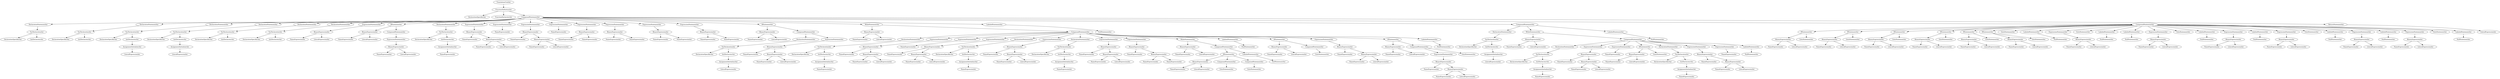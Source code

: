 digraph G {node_188 [label="TranslationUnitAst"];
node_189 [label="FunctionDefinitionAst"];
node_190 [label="DeclarationSpecifierAst"];
node_189 -> node_190;
node_191 [label="FunctionDeclaratorAst"];
node_189 -> node_191;
node_192 [label="CompoundStatementAst"];
node_193 [label="DeclarationStatementAst"];
node_194 [label="VarDeclarationAst"];
node_195 [label="DeclarationSpecifierAst"];
node_194 -> node_195;
node_196 [label="InitDeclaratorAst"];
node_194 -> node_196;
node_193 -> node_194;
node_192 -> node_193;
node_197 [label="DeclarationStatementAst"];
node_198 [label="VarDeclarationAst"];
node_199 [label="DeclarationSpecifierAst"];
node_198 -> node_199;
node_200 [label="InitDeclaratorAst"];
node_198 -> node_200;
node_197 -> node_198;
node_192 -> node_197;
node_201 [label="DeclarationStatementAst"];
node_202 [label="VarDeclarationAst"];
node_203 [label="DeclarationSpecifierAst"];
node_202 -> node_203;
node_204 [label="InitDeclaratorAst"];
node_205 [label="AssignmentInitializerAst"];
node_206 [label="LiteralExpressionAst"];
node_205 -> node_206;
node_204 -> node_205;
node_202 -> node_204;
node_201 -> node_202;
node_192 -> node_201;
node_207 [label="DeclarationStatementAst"];
node_208 [label="VarDeclarationAst"];
node_209 [label="DeclarationSpecifierAst"];
node_208 -> node_209;
node_210 [label="InitDeclaratorAst"];
node_211 [label="AssignmentInitializerAst"];
node_212 [label="LiteralExpressionAst"];
node_211 -> node_212;
node_210 -> node_211;
node_208 -> node_210;
node_207 -> node_208;
node_192 -> node_207;
node_213 [label="DeclarationStatementAst"];
node_214 [label="VarDeclarationAst"];
node_215 [label="DeclarationSpecifierAst"];
node_214 -> node_215;
node_216 [label="InitDeclaratorAst"];
node_214 -> node_216;
node_213 -> node_214;
node_192 -> node_213;
node_217 [label="DeclarationStatementAst"];
node_218 [label="VarDeclarationAst"];
node_219 [label="DeclarationSpecifierAst"];
node_218 -> node_219;
node_220 [label="InitDeclaratorAst"];
node_218 -> node_220;
node_217 -> node_218;
node_192 -> node_217;
node_221 [label="ExpressionStatementAst"];
node_222 [label="BinaryExpressionAst"];
node_223 [label="NameExpressionAst"];
node_222 -> node_223;
node_224 [label="LiteralExpressionAst"];
node_222 -> node_224;
node_221 -> node_222;
node_192 -> node_221;
node_225 [label="IfStatementAst"];
node_226 [label="BinaryExpressionAst"];
node_227 [label="NameExpressionAst"];
node_226 -> node_227;
node_228 [label="LiteralExpressionAst"];
node_226 -> node_228;
node_225 -> node_226;
node_229 [label="CompoundStatementAst"];
node_230 [label="ExpressionStatementAst"];
node_231 [label="BinaryExpressionAst"];
node_232 [label="NameExpressionAst"];
node_231 -> node_232;
node_233 [label="LiteralExpressionAst"];
node_231 -> node_233;
node_230 -> node_231;
node_229 -> node_230;
node_225 -> node_229;
node_192 -> node_225;
node_234 [label="DeclarationStatementAst"];
node_235 [label="VarDeclarationAst"];
node_236 [label="DeclarationSpecifierAst"];
node_235 -> node_236;
node_237 [label="InitDeclaratorAst"];
node_238 [label="AssignmentInitializerAst"];
node_239 [label="NameExpressionAst"];
node_238 -> node_239;
node_237 -> node_238;
node_235 -> node_237;
node_234 -> node_235;
node_192 -> node_234;
node_240 [label="ExpressionStatementAst"];
node_241 [label="BinaryExpressionAst"];
node_242 [label="NameExpressionAst"];
node_241 -> node_242;
node_243 [label="BinaryExpressionAst"];
node_244 [label="NameExpressionAst"];
node_243 -> node_244;
node_245 [label="LiteralExpressionAst"];
node_243 -> node_245;
node_241 -> node_243;
node_240 -> node_241;
node_192 -> node_240;
node_246 [label="ExpressionStatementAst"];
node_247 [label="NameExpressionAst"];
node_246 -> node_247;
node_192 -> node_246;
node_248 [label="ExpressionStatementAst"];
node_249 [label="BinaryExpressionAst"];
node_250 [label="NameExpressionAst"];
node_249 -> node_250;
node_251 [label="BinaryExpressionAst"];
node_252 [label="NameExpressionAst"];
node_251 -> node_252;
node_253 [label="LiteralExpressionAst"];
node_251 -> node_253;
node_249 -> node_251;
node_248 -> node_249;
node_192 -> node_248;
node_254 [label="ExpressionStatementAst"];
node_255 [label="NameExpressionAst"];
node_254 -> node_255;
node_192 -> node_254;
node_256 [label="ExpressionStatementAst"];
node_257 [label="BinaryExpressionAst"];
node_258 [label="NameExpressionAst"];
node_257 -> node_258;
node_259 [label="NameExpressionAst"];
node_257 -> node_259;
node_256 -> node_257;
node_192 -> node_256;
node_260 [label="ExpressionStatementAst"];
node_261 [label="BinaryExpressionAst"];
node_262 [label="NameExpressionAst"];
node_261 -> node_262;
node_263 [label="NameExpressionAst"];
node_261 -> node_263;
node_260 -> node_261;
node_192 -> node_260;
node_264 [label="ExpressionStatementAst"];
node_265 [label="BinaryExpressionAst"];
node_266 [label="NameExpressionAst"];
node_265 -> node_266;
node_267 [label="NameExpressionAst"];
node_265 -> node_267;
node_264 -> node_265;
node_192 -> node_264;
node_268 [label="ExpressionStatementAst"];
node_269 [label="BinaryExpressionAst"];
node_270 [label="NameExpressionAst"];
node_269 -> node_270;
node_271 [label="NameExpressionAst"];
node_269 -> node_271;
node_268 -> node_269;
node_192 -> node_268;
node_272 [label="IfStatementAst"];
node_273 [label="BinaryExpressionAst"];
node_274 [label="NameExpressionAst"];
node_273 -> node_274;
node_275 [label="LiteralExpressionAst"];
node_273 -> node_275;
node_272 -> node_273;
node_276 [label="CompoundStatementAst"];
node_277 [label="DeclarationStatementAst"];
node_278 [label="VarDeclarationAst"];
node_279 [label="DeclarationSpecifierAst"];
node_278 -> node_279;
node_280 [label="InitDeclaratorAst"];
node_281 [label="AssignmentInitializerAst"];
node_282 [label="LiteralExpressionAst"];
node_281 -> node_282;
node_280 -> node_281;
node_278 -> node_280;
node_277 -> node_278;
node_276 -> node_277;
node_283 [label="ExpressionStatementAst"];
node_284 [label="BinaryExpressionAst"];
node_285 [label="NameExpressionAst"];
node_284 -> node_285;
node_286 [label="BinaryExpressionAst"];
node_287 [label="NameExpressionAst"];
node_286 -> node_287;
node_288 [label="LiteralExpressionAst"];
node_286 -> node_288;
node_284 -> node_286;
node_283 -> node_284;
node_276 -> node_283;
node_272 -> node_276;
node_192 -> node_272;
node_289 [label="WhileStatementAst"];
node_290 [label="BinaryExpressionAst"];
node_291 [label="NameExpressionAst"];
node_290 -> node_291;
node_292 [label="LiteralExpressionAst"];
node_290 -> node_292;
node_289 -> node_290;
node_293 [label="CompoundStatementAst"];
node_294 [label="DeclarationStatementAst"];
node_295 [label="VarDeclarationAst"];
node_296 [label="DeclarationSpecifierAst"];
node_295 -> node_296;
node_297 [label="InitDeclaratorAst"];
node_298 [label="AssignmentInitializerAst"];
node_299 [label="NameExpressionAst"];
node_298 -> node_299;
node_297 -> node_298;
node_295 -> node_297;
node_294 -> node_295;
node_293 -> node_294;
node_300 [label="ExpressionStatementAst"];
node_301 [label="BinaryExpressionAst"];
node_302 [label="NameExpressionAst"];
node_301 -> node_302;
node_303 [label="BinaryExpressionAst"];
node_304 [label="NameExpressionAst"];
node_303 -> node_304;
node_305 [label="LiteralExpressionAst"];
node_303 -> node_305;
node_301 -> node_303;
node_300 -> node_301;
node_293 -> node_300;
node_306 [label="ExpressionStatementAst"];
node_307 [label="NameExpressionAst"];
node_306 -> node_307;
node_293 -> node_306;
node_308 [label="ExpressionStatementAst"];
node_309 [label="BinaryExpressionAst"];
node_310 [label="NameExpressionAst"];
node_309 -> node_310;
node_311 [label="BinaryExpressionAst"];
node_312 [label="NameExpressionAst"];
node_311 -> node_312;
node_313 [label="LiteralExpressionAst"];
node_311 -> node_313;
node_309 -> node_311;
node_308 -> node_309;
node_293 -> node_308;
node_314 [label="DeclarationStatementAst"];
node_315 [label="VarDeclarationAst"];
node_316 [label="DeclarationSpecifierAst"];
node_315 -> node_316;
node_317 [label="InitDeclaratorAst"];
node_318 [label="AssignmentInitializerAst"];
node_319 [label="NameExpressionAst"];
node_318 -> node_319;
node_317 -> node_318;
node_315 -> node_317;
node_314 -> node_315;
node_293 -> node_314;
node_320 [label="ExpressionStatementAst"];
node_321 [label="BinaryExpressionAst"];
node_322 [label="NameExpressionAst"];
node_321 -> node_322;
node_323 [label="BinaryExpressionAst"];
node_324 [label="NameExpressionAst"];
node_323 -> node_324;
node_325 [label="LiteralExpressionAst"];
node_323 -> node_325;
node_321 -> node_323;
node_320 -> node_321;
node_293 -> node_320;
node_326 [label="DeclarationStatementAst"];
node_327 [label="VarDeclarationAst"];
node_328 [label="DeclarationSpecifierAst"];
node_327 -> node_328;
node_329 [label="InitDeclaratorAst"];
node_330 [label="AssignmentInitializerAst"];
node_331 [label="NameExpressionAst"];
node_330 -> node_331;
node_329 -> node_330;
node_327 -> node_329;
node_326 -> node_327;
node_293 -> node_326;
node_332 [label="ExpressionStatementAst"];
node_333 [label="BinaryExpressionAst"];
node_334 [label="NameExpressionAst"];
node_333 -> node_334;
node_335 [label="BinaryExpressionAst"];
node_336 [label="NameExpressionAst"];
node_335 -> node_336;
node_337 [label="LiteralExpressionAst"];
node_335 -> node_337;
node_333 -> node_335;
node_332 -> node_333;
node_293 -> node_332;
node_338 [label="ExpressionStatementAst"];
node_339 [label="BinaryExpressionAst"];
node_340 [label="NameExpressionAst"];
node_339 -> node_340;
node_341 [label="BinaryExpressionAst"];
node_342 [label="NameExpressionAst"];
node_341 -> node_342;
node_343 [label="NameExpressionAst"];
node_341 -> node_343;
node_339 -> node_341;
node_338 -> node_339;
node_293 -> node_338;
node_344 [label="WhileStatementAst"];
node_345 [label="BinaryExpressionAst"];
node_346 [label="NameExpressionAst"];
node_345 -> node_346;
node_347 [label="LiteralExpressionAst"];
node_345 -> node_347;
node_344 -> node_345;
node_348 [label="CompoundStatementAst"];
node_349 [label="IfStatementAst"];
node_350 [label="BinaryExpressionAst"];
node_351 [label="NameExpressionAst"];
node_350 -> node_351;
node_352 [label="LiteralExpressionAst"];
node_350 -> node_352;
node_349 -> node_350;
node_353 [label="CompoundStatementAst"];
node_354 [label="GotoStatementAst"];
node_353 -> node_354;
node_349 -> node_353;
node_355 [label="CompoundStatementAst"];
node_356 [label="GotoStatementAst"];
node_355 -> node_356;
node_349 -> node_355;
node_348 -> node_349;
node_357 [label="LabeledStatementAst"];
node_358 [label="NullStatementAst"];
node_357 -> node_358;
node_348 -> node_357;
node_344 -> node_348;
node_293 -> node_344;
node_359 [label="LabeledStatementAst"];
node_360 [label="NullStatementAst"];
node_359 -> node_360;
node_293 -> node_359;
node_361 [label="IfStatementAst"];
node_362 [label="BinaryExpressionAst"];
node_363 [label="NameExpressionAst"];
node_362 -> node_363;
node_364 [label="LiteralExpressionAst"];
node_362 -> node_364;
node_361 -> node_362;
node_365 [label="CompoundStatementAst"];
node_366 [label="GotoStatementAst"];
node_365 -> node_366;
node_361 -> node_365;
node_293 -> node_361;
node_367 [label="ExpressionStatementAst"];
node_368 [label="BinaryExpressionAst"];
node_369 [label="NameExpressionAst"];
node_368 -> node_369;
node_370 [label="BinaryExpressionAst"];
node_371 [label="NameExpressionAst"];
node_370 -> node_371;
node_372 [label="LiteralExpressionAst"];
node_370 -> node_372;
node_368 -> node_370;
node_367 -> node_368;
node_293 -> node_367;
node_373 [label="IfStatementAst"];
node_374 [label="BinaryExpressionAst"];
node_375 [label="NameExpressionAst"];
node_374 -> node_375;
node_376 [label="LiteralExpressionAst"];
node_374 -> node_376;
node_373 -> node_374;
node_377 [label="CompoundStatementAst"];
node_378 [label="ExpressionStatementAst"];
node_379 [label="BinaryExpressionAst"];
node_380 [label="NameExpressionAst"];
node_379 -> node_380;
node_381 [label="BinaryExpressionAst"];
node_382 [label="NameExpressionAst"];
node_381 -> node_382;
node_383 [label="LiteralExpressionAst"];
node_381 -> node_383;
node_379 -> node_381;
node_378 -> node_379;
node_377 -> node_378;
node_384 [label="GotoStatementAst"];
node_377 -> node_384;
node_373 -> node_377;
node_293 -> node_373;
node_385 [label="LabeledStatementAst"];
node_386 [label="NullStatementAst"];
node_385 -> node_386;
node_293 -> node_385;
node_289 -> node_293;
node_192 -> node_289;
node_387 [label="LabeledStatementAst"];
node_388 [label="NullStatementAst"];
node_387 -> node_388;
node_192 -> node_387;
node_389 [label="CompoundStatementAst"];
node_390 [label="DeclarationStatementAst"];
node_391 [label="VarDeclarationAst"];
node_392 [label="DeclarationSpecifierAst"];
node_391 -> node_392;
node_393 [label="InitDeclaratorAst"];
node_394 [label="AssignmentInitializerAst"];
node_395 [label="LiteralExpressionAst"];
node_394 -> node_395;
node_393 -> node_394;
node_391 -> node_393;
node_390 -> node_391;
node_389 -> node_390;
node_396 [label="WhileStatementAst"];
node_397 [label="BinaryExpressionAst"];
node_398 [label="NameExpressionAst"];
node_397 -> node_398;
node_399 [label="LiteralExpressionAst"];
node_397 -> node_399;
node_396 -> node_397;
node_400 [label="CompoundStatementAst"];
node_401 [label="DeclarationStatementAst"];
node_402 [label="VarDeclarationAst"];
node_403 [label="DeclarationSpecifierAst"];
node_402 -> node_403;
node_404 [label="InitDeclaratorAst"];
node_405 [label="AssignmentInitializerAst"];
node_406 [label="NameExpressionAst"];
node_405 -> node_406;
node_404 -> node_405;
node_402 -> node_404;
node_401 -> node_402;
node_400 -> node_401;
node_407 [label="ExpressionStatementAst"];
node_408 [label="BinaryExpressionAst"];
node_409 [label="NameExpressionAst"];
node_408 -> node_409;
node_410 [label="BinaryExpressionAst"];
node_411 [label="NameExpressionAst"];
node_410 -> node_411;
node_412 [label="LiteralExpressionAst"];
node_410 -> node_412;
node_408 -> node_410;
node_407 -> node_408;
node_400 -> node_407;
node_413 [label="ExpressionStatementAst"];
node_414 [label="NameExpressionAst"];
node_413 -> node_414;
node_400 -> node_413;
node_415 [label="IfStatementAst"];
node_416 [label="BinaryExpressionAst"];
node_417 [label="NameExpressionAst"];
node_416 -> node_417;
node_418 [label="LiteralExpressionAst"];
node_416 -> node_418;
node_415 -> node_416;
node_419 [label="GotoStatementAst"];
node_415 -> node_419;
node_400 -> node_415;
node_420 [label="DeclarationStatementAst"];
node_421 [label="VarDeclarationAst"];
node_422 [label="DeclarationSpecifierAst"];
node_421 -> node_422;
node_423 [label="InitDeclaratorAst"];
node_424 [label="AssignmentInitializerAst"];
node_425 [label="NameExpressionAst"];
node_424 -> node_425;
node_423 -> node_424;
node_421 -> node_423;
node_420 -> node_421;
node_400 -> node_420;
node_426 [label="ExpressionStatementAst"];
node_427 [label="BinaryExpressionAst"];
node_428 [label="NameExpressionAst"];
node_427 -> node_428;
node_429 [label="BinaryExpressionAst"];
node_430 [label="NameExpressionAst"];
node_429 -> node_430;
node_431 [label="LiteralExpressionAst"];
node_429 -> node_431;
node_427 -> node_429;
node_426 -> node_427;
node_400 -> node_426;
node_432 [label="ExpressionStatementAst"];
node_433 [label="NameExpressionAst"];
node_432 -> node_433;
node_400 -> node_432;
node_434 [label="LabeledStatementAst"];
node_435 [label="NullStatementAst"];
node_434 -> node_435;
node_400 -> node_434;
node_396 -> node_400;
node_389 -> node_396;
node_436 [label="LabeledStatementAst"];
node_437 [label="NullStatementAst"];
node_436 -> node_437;
node_389 -> node_436;
node_192 -> node_389;
node_438 [label="CompoundStatementAst"];
node_439 [label="IfStatementAst"];
node_440 [label="BinaryExpressionAst"];
node_441 [label="NameExpressionAst"];
node_440 -> node_441;
node_442 [label="LiteralExpressionAst"];
node_440 -> node_442;
node_439 -> node_440;
node_443 [label="GotoStatementAst"];
node_439 -> node_443;
node_438 -> node_439;
node_444 [label="IfStatementAst"];
node_445 [label="BinaryExpressionAst"];
node_446 [label="NameExpressionAst"];
node_445 -> node_446;
node_447 [label="LiteralExpressionAst"];
node_445 -> node_447;
node_444 -> node_445;
node_448 [label="GotoStatementAst"];
node_444 -> node_448;
node_438 -> node_444;
node_449 [label="IfStatementAst"];
node_450 [label="BinaryExpressionAst"];
node_451 [label="NameExpressionAst"];
node_450 -> node_451;
node_452 [label="LiteralExpressionAst"];
node_450 -> node_452;
node_449 -> node_450;
node_453 [label="GotoStatementAst"];
node_449 -> node_453;
node_438 -> node_449;
node_454 [label="IfStatementAst"];
node_455 [label="BinaryExpressionAst"];
node_456 [label="NameExpressionAst"];
node_455 -> node_456;
node_457 [label="LiteralExpressionAst"];
node_455 -> node_457;
node_454 -> node_455;
node_458 [label="GotoStatementAst"];
node_454 -> node_458;
node_438 -> node_454;
node_459 [label="IfStatementAst"];
node_460 [label="BinaryExpressionAst"];
node_461 [label="NameExpressionAst"];
node_460 -> node_461;
node_462 [label="LiteralExpressionAst"];
node_460 -> node_462;
node_459 -> node_460;
node_463 [label="GotoStatementAst"];
node_459 -> node_463;
node_438 -> node_459;
node_464 [label="IfStatementAst"];
node_465 [label="BinaryExpressionAst"];
node_466 [label="NameExpressionAst"];
node_465 -> node_466;
node_467 [label="LiteralExpressionAst"];
node_465 -> node_467;
node_464 -> node_465;
node_468 [label="GotoStatementAst"];
node_464 -> node_468;
node_438 -> node_464;
node_469 [label="GotoStatementAst"];
node_438 -> node_469;
node_470 [label="LabeledStatementAst"];
node_471 [label="NullStatementAst"];
node_470 -> node_471;
node_438 -> node_470;
node_472 [label="ExpressionStatementAst"];
node_473 [label="BinaryExpressionAst"];
node_474 [label="NameExpressionAst"];
node_473 -> node_474;
node_475 [label="LiteralExpressionAst"];
node_473 -> node_475;
node_472 -> node_473;
node_438 -> node_472;
node_476 [label="GotoStatementAst"];
node_438 -> node_476;
node_477 [label="LabeledStatementAst"];
node_478 [label="NullStatementAst"];
node_477 -> node_478;
node_438 -> node_477;
node_479 [label="LabeledStatementAst"];
node_480 [label="NullStatementAst"];
node_479 -> node_480;
node_438 -> node_479;
node_481 [label="ExpressionStatementAst"];
node_482 [label="BinaryExpressionAst"];
node_483 [label="NameExpressionAst"];
node_482 -> node_483;
node_484 [label="LiteralExpressionAst"];
node_482 -> node_484;
node_481 -> node_482;
node_438 -> node_481;
node_485 [label="GotoStatementAst"];
node_438 -> node_485;
node_486 [label="LabeledStatementAst"];
node_487 [label="NullStatementAst"];
node_486 -> node_487;
node_438 -> node_486;
node_488 [label="ExpressionStatementAst"];
node_489 [label="BinaryExpressionAst"];
node_490 [label="NameExpressionAst"];
node_489 -> node_490;
node_491 [label="LiteralExpressionAst"];
node_489 -> node_491;
node_488 -> node_489;
node_438 -> node_488;
node_492 [label="LabeledStatementAst"];
node_493 [label="NullStatementAst"];
node_492 -> node_493;
node_438 -> node_492;
node_494 [label="ExpressionStatementAst"];
node_495 [label="BinaryExpressionAst"];
node_496 [label="NameExpressionAst"];
node_495 -> node_496;
node_497 [label="LiteralExpressionAst"];
node_495 -> node_497;
node_494 -> node_495;
node_438 -> node_494;
node_498 [label="GotoStatementAst"];
node_438 -> node_498;
node_499 [label="LabeledStatementAst"];
node_500 [label="NullStatementAst"];
node_499 -> node_500;
node_438 -> node_499;
node_501 [label="ExpressionStatementAst"];
node_502 [label="BinaryExpressionAst"];
node_503 [label="NameExpressionAst"];
node_502 -> node_503;
node_504 [label="LiteralExpressionAst"];
node_502 -> node_504;
node_501 -> node_502;
node_438 -> node_501;
node_505 [label="LabeledStatementAst"];
node_506 [label="NullStatementAst"];
node_505 -> node_506;
node_438 -> node_505;
node_507 [label="ExpressionStatementAst"];
node_508 [label="BinaryExpressionAst"];
node_509 [label="NameExpressionAst"];
node_508 -> node_509;
node_510 [label="LiteralExpressionAst"];
node_508 -> node_510;
node_507 -> node_508;
node_438 -> node_507;
node_511 [label="GotoStatementAst"];
node_438 -> node_511;
node_512 [label="LabeledStatementAst"];
node_513 [label="NullStatementAst"];
node_512 -> node_513;
node_438 -> node_512;
node_192 -> node_438;
node_514 [label="ReturnStatementAst"];
node_515 [label="LiteralExpressionAst"];
node_514 -> node_515;
node_192 -> node_514;
node_189 -> node_192;
node_188 -> node_189;
}